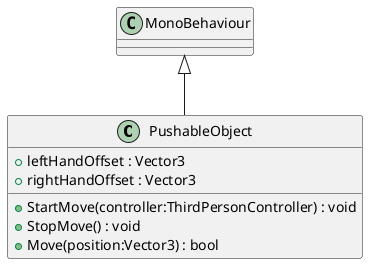 @startuml
class PushableObject {
    + leftHandOffset : Vector3
    + rightHandOffset : Vector3
    + StartMove(controller:ThirdPersonController) : void
    + StopMove() : void
    + Move(position:Vector3) : bool
}
MonoBehaviour <|-- PushableObject
@enduml
